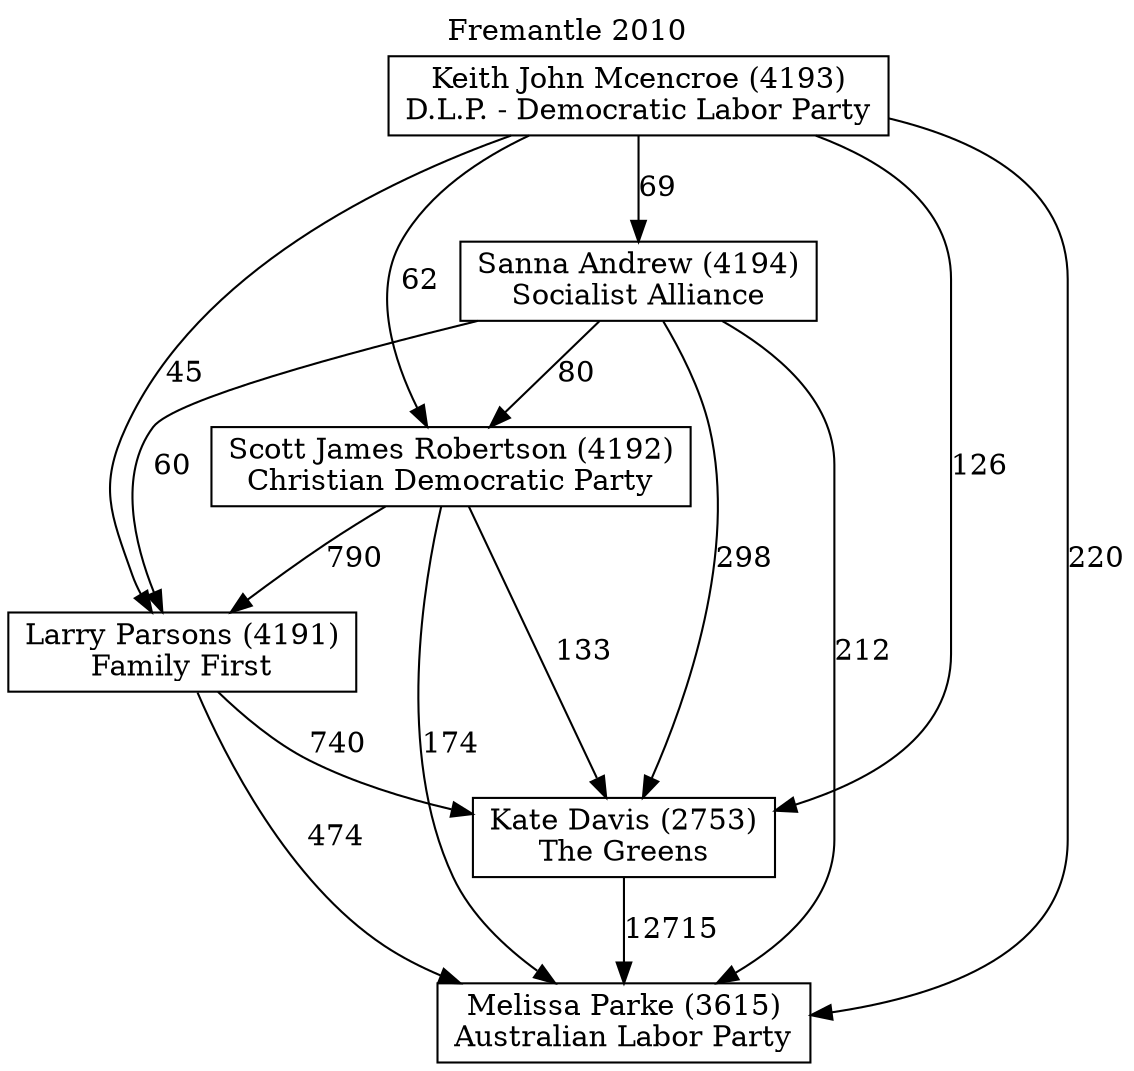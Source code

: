// House preference flow
digraph "Melissa Parke (3615)_Fremantle_2010" {
	graph [label="Fremantle 2010" labelloc=t mclimit=10]
	node [shape=box]
	"Kate Davis (2753)" [label="Kate Davis (2753)
The Greens"]
	"Keith John Mcencroe (4193)" [label="Keith John Mcencroe (4193)
D.L.P. - Democratic Labor Party"]
	"Larry Parsons (4191)" [label="Larry Parsons (4191)
Family First"]
	"Melissa Parke (3615)" [label="Melissa Parke (3615)
Australian Labor Party"]
	"Sanna Andrew (4194)" [label="Sanna Andrew (4194)
Socialist Alliance"]
	"Scott James Robertson (4192)" [label="Scott James Robertson (4192)
Christian Democratic Party"]
	"Kate Davis (2753)" -> "Melissa Parke (3615)" [label=12715]
	"Keith John Mcencroe (4193)" -> "Kate Davis (2753)" [label=126]
	"Keith John Mcencroe (4193)" -> "Larry Parsons (4191)" [label=45]
	"Keith John Mcencroe (4193)" -> "Melissa Parke (3615)" [label=220]
	"Keith John Mcencroe (4193)" -> "Sanna Andrew (4194)" [label=69]
	"Keith John Mcencroe (4193)" -> "Scott James Robertson (4192)" [label=62]
	"Larry Parsons (4191)" -> "Kate Davis (2753)" [label=740]
	"Larry Parsons (4191)" -> "Melissa Parke (3615)" [label=474]
	"Sanna Andrew (4194)" -> "Kate Davis (2753)" [label=298]
	"Sanna Andrew (4194)" -> "Larry Parsons (4191)" [label=60]
	"Sanna Andrew (4194)" -> "Melissa Parke (3615)" [label=212]
	"Sanna Andrew (4194)" -> "Scott James Robertson (4192)" [label=80]
	"Scott James Robertson (4192)" -> "Kate Davis (2753)" [label=133]
	"Scott James Robertson (4192)" -> "Larry Parsons (4191)" [label=790]
	"Scott James Robertson (4192)" -> "Melissa Parke (3615)" [label=174]
}
